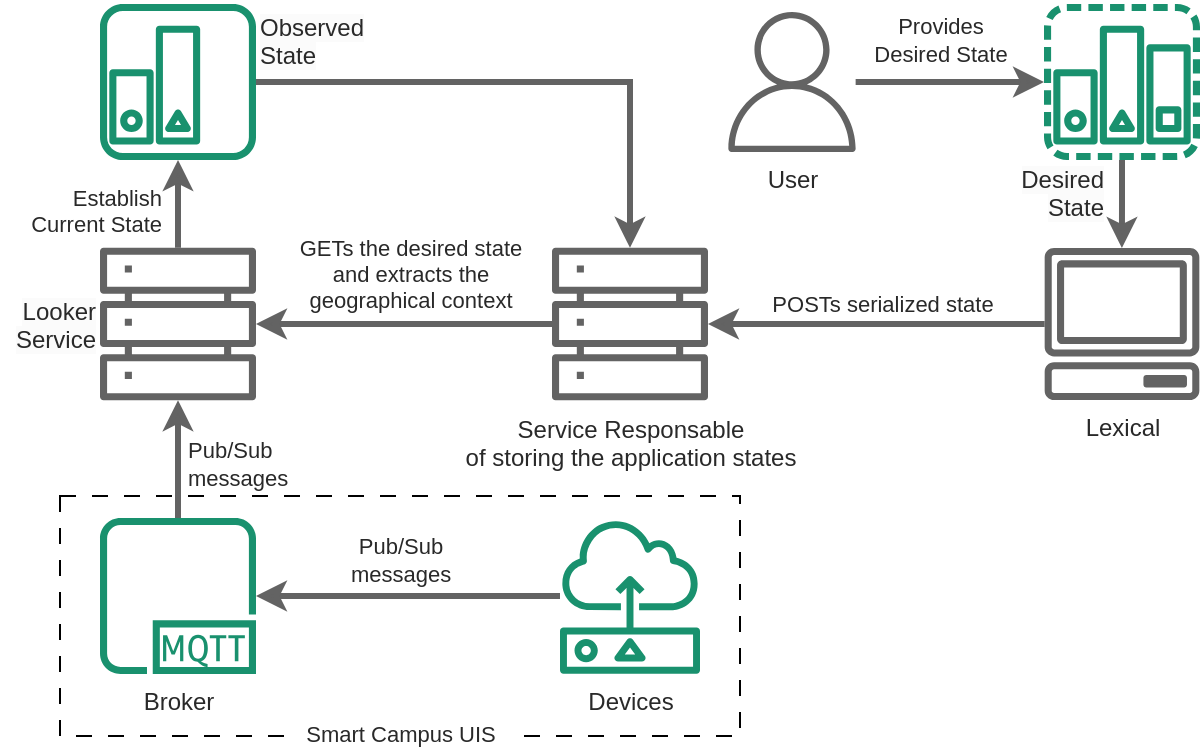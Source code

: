 <mxfile version="22.0.3" type="device">
  <diagram name="Page-1" id="BeeQXuH5mpLVNXQqc5U8">
    <mxGraphModel dx="819" dy="518" grid="1" gridSize="10" guides="1" tooltips="1" connect="1" arrows="1" fold="1" page="1" pageScale="1" pageWidth="850" pageHeight="1100" math="0" shadow="0">
      <root>
        <mxCell id="0" />
        <mxCell id="1" parent="0" />
        <mxCell id="7uoHD_4SpCBYZxMYRfOL-58" value="" style="rounded=0;whiteSpace=wrap;html=1;fontFamily=Helvetica;fontSize=11;fontColor=#292929;fillColor=none;dashed=1;dashPattern=8 8;spacing=0;spacingTop=-2;" vertex="1" parent="1">
          <mxGeometry x="190" y="486" width="340" height="120" as="geometry" />
        </mxCell>
        <mxCell id="7uoHD_4SpCBYZxMYRfOL-3" value="Broker" style="sketch=0;outlineConnect=0;fontColor=#292929;gradientColor=none;fillColor=#19916E;strokeColor=none;dashed=0;verticalLabelPosition=bottom;verticalAlign=top;align=center;html=1;fontSize=12;fontStyle=0;aspect=fixed;pointerEvents=1;shape=mxgraph.aws4.mqtt_protocol;" vertex="1" parent="1">
          <mxGeometry x="210" y="497" width="78" height="78" as="geometry" />
        </mxCell>
        <mxCell id="7uoHD_4SpCBYZxMYRfOL-11" style="edgeStyle=orthogonalEdgeStyle;rounded=0;orthogonalLoop=1;jettySize=auto;html=1;strokeWidth=3;strokeColor=#636363;endArrow=classic;endFill=1;startArrow=none;startFill=0;fontColor=#292929;" edge="1" parent="1" source="7uoHD_4SpCBYZxMYRfOL-5" target="7uoHD_4SpCBYZxMYRfOL-3">
          <mxGeometry relative="1" as="geometry" />
        </mxCell>
        <mxCell id="7uoHD_4SpCBYZxMYRfOL-26" value="Pub/Sub &lt;br&gt;messages" style="edgeLabel;html=1;align=center;verticalAlign=middle;resizable=0;points=[];fontSize=11;fontFamily=Helvetica;fontColor=#292929;" vertex="1" connectable="0" parent="7uoHD_4SpCBYZxMYRfOL-11">
          <mxGeometry x="0.493" y="1" relative="1" as="geometry">
            <mxPoint x="33" y="-19" as="offset" />
          </mxGeometry>
        </mxCell>
        <mxCell id="7uoHD_4SpCBYZxMYRfOL-5" value="Devices" style="sketch=0;outlineConnect=0;fontColor=#292929;gradientColor=none;fillColor=#19916E;strokeColor=none;dashed=0;verticalLabelPosition=bottom;verticalAlign=top;align=center;html=1;fontSize=12;fontStyle=0;aspect=fixed;pointerEvents=1;shape=mxgraph.aws4.sensor;labelBackgroundColor=none;shadow=0;" vertex="1" parent="1">
          <mxGeometry x="440" y="497" width="70" height="78" as="geometry" />
        </mxCell>
        <mxCell id="7uoHD_4SpCBYZxMYRfOL-54" style="edgeStyle=orthogonalEdgeStyle;shape=connector;rounded=0;orthogonalLoop=1;jettySize=auto;html=1;labelBackgroundColor=default;strokeColor=#636363;strokeWidth=3;align=center;verticalAlign=middle;fontFamily=Helvetica;fontSize=11;fontColor=#292929;endArrow=classic;" edge="1" parent="1" source="7uoHD_4SpCBYZxMYRfOL-6" target="7uoHD_4SpCBYZxMYRfOL-13">
          <mxGeometry relative="1" as="geometry" />
        </mxCell>
        <mxCell id="7uoHD_4SpCBYZxMYRfOL-6" value="" style="sketch=0;outlineConnect=0;gradientColor=none;fillColor=#19916E;strokeColor=none;dashed=0;verticalLabelPosition=bottom;verticalAlign=top;align=center;html=1;aspect=fixed;pointerEvents=1;shape=mxgraph.aws4.desired_state;spacing=-1;spacingBottom=1;fontColor=#292929;" vertex="1" parent="1">
          <mxGeometry x="682" y="240" width="78" height="78" as="geometry" />
        </mxCell>
        <mxCell id="7uoHD_4SpCBYZxMYRfOL-34" style="edgeStyle=orthogonalEdgeStyle;shape=connector;rounded=0;orthogonalLoop=1;jettySize=auto;html=1;labelBackgroundColor=default;strokeColor=#636363;strokeWidth=3;align=center;verticalAlign=middle;fontFamily=Helvetica;fontSize=11;fontColor=#292929;endArrow=classic;" edge="1" parent="1" source="7uoHD_4SpCBYZxMYRfOL-8" target="7uoHD_4SpCBYZxMYRfOL-30">
          <mxGeometry relative="1" as="geometry" />
        </mxCell>
        <mxCell id="7uoHD_4SpCBYZxMYRfOL-8" value="" style="sketch=0;outlineConnect=0;fontColor=#292929;gradientColor=none;fillColor=#19916E;strokeColor=none;dashed=0;verticalLabelPosition=bottom;verticalAlign=top;align=center;html=1;fontSize=12;fontStyle=0;aspect=fixed;pointerEvents=1;shape=mxgraph.aws4.reported_state;" vertex="1" parent="1">
          <mxGeometry x="210" y="240" width="78" height="78" as="geometry" />
        </mxCell>
        <mxCell id="7uoHD_4SpCBYZxMYRfOL-18" style="edgeStyle=orthogonalEdgeStyle;shape=connector;rounded=0;orthogonalLoop=1;jettySize=auto;html=1;labelBackgroundColor=default;strokeColor=#636363;strokeWidth=3;align=center;verticalAlign=middle;fontFamily=Helvetica;fontSize=11;fontColor=#292929;endArrow=classic;" edge="1" parent="1" source="7uoHD_4SpCBYZxMYRfOL-13" target="7uoHD_4SpCBYZxMYRfOL-30">
          <mxGeometry relative="1" as="geometry">
            <mxPoint x="698.0" y="399.0" as="targetPoint" />
          </mxGeometry>
        </mxCell>
        <mxCell id="7uoHD_4SpCBYZxMYRfOL-25" value="POSTs serialized state" style="edgeLabel;html=1;align=center;verticalAlign=middle;resizable=0;points=[];fontSize=11;fontFamily=Helvetica;fontColor=#292929;labelBackgroundColor=none;" vertex="1" connectable="0" parent="7uoHD_4SpCBYZxMYRfOL-18">
          <mxGeometry x="0.199" relative="1" as="geometry">
            <mxPoint x="19" y="-10" as="offset" />
          </mxGeometry>
        </mxCell>
        <mxCell id="7uoHD_4SpCBYZxMYRfOL-13" value="Lexical" style="sketch=0;outlineConnect=0;fontColor=#292929;gradientColor=none;fillColor=#636363;strokeColor=none;dashed=0;verticalLabelPosition=bottom;verticalAlign=top;align=center;html=1;fontSize=12;fontStyle=0;aspect=fixed;pointerEvents=1;shape=mxgraph.aws4.client;fontFamily=Helvetica;" vertex="1" parent="1">
          <mxGeometry x="682" y="362" width="78" height="76" as="geometry" />
        </mxCell>
        <mxCell id="7uoHD_4SpCBYZxMYRfOL-15" style="edgeStyle=orthogonalEdgeStyle;shape=connector;rounded=0;orthogonalLoop=1;jettySize=auto;html=1;labelBackgroundColor=default;strokeColor=#636363;strokeWidth=3;align=center;verticalAlign=middle;fontFamily=Helvetica;fontSize=11;fontColor=#292929;endArrow=none;startArrow=classic;startFill=1;endFill=0;" edge="1" parent="1" source="7uoHD_4SpCBYZxMYRfOL-14" target="7uoHD_4SpCBYZxMYRfOL-3">
          <mxGeometry relative="1" as="geometry">
            <Array as="points">
              <mxPoint x="249" y="530" />
            </Array>
          </mxGeometry>
        </mxCell>
        <mxCell id="7uoHD_4SpCBYZxMYRfOL-42" style="edgeStyle=orthogonalEdgeStyle;shape=connector;rounded=0;orthogonalLoop=1;jettySize=auto;html=1;labelBackgroundColor=default;strokeColor=#636363;strokeWidth=3;align=center;verticalAlign=middle;fontFamily=Helvetica;fontSize=11;fontColor=#292929;endArrow=classic;" edge="1" parent="1" source="7uoHD_4SpCBYZxMYRfOL-14" target="7uoHD_4SpCBYZxMYRfOL-8">
          <mxGeometry relative="1" as="geometry">
            <Array as="points">
              <mxPoint x="249" y="249" />
            </Array>
          </mxGeometry>
        </mxCell>
        <mxCell id="7uoHD_4SpCBYZxMYRfOL-51" style="edgeStyle=orthogonalEdgeStyle;shape=connector;rounded=0;orthogonalLoop=1;jettySize=auto;html=1;labelBackgroundColor=default;strokeColor=#636363;strokeWidth=3;align=center;verticalAlign=middle;fontFamily=Helvetica;fontSize=11;fontColor=#292929;endArrow=classic;" edge="1" parent="1" source="7uoHD_4SpCBYZxMYRfOL-20" target="7uoHD_4SpCBYZxMYRfOL-6">
          <mxGeometry relative="1" as="geometry" />
        </mxCell>
        <mxCell id="7uoHD_4SpCBYZxMYRfOL-20" value="User" style="sketch=0;outlineConnect=0;fontColor=#292929;gradientColor=none;fillColor=#636363;strokeColor=none;dashed=0;verticalLabelPosition=bottom;verticalAlign=top;align=center;html=1;fontSize=12;fontStyle=0;aspect=fixed;pointerEvents=1;shape=mxgraph.aws4.user;fontFamily=Helvetica;" vertex="1" parent="1">
          <mxGeometry x="521" y="244" width="70" height="70" as="geometry" />
        </mxCell>
        <mxCell id="7uoHD_4SpCBYZxMYRfOL-29" value="Pub/Sub &lt;br&gt;messages" style="edgeLabel;html=1;align=left;verticalAlign=middle;resizable=0;points=[];fontSize=11;fontFamily=Helvetica;fontColor=#292929;" vertex="1" connectable="0" parent="1">
          <mxGeometry x="252" y="470.0" as="geometry" />
        </mxCell>
        <mxCell id="7uoHD_4SpCBYZxMYRfOL-40" style="edgeStyle=orthogonalEdgeStyle;shape=connector;rounded=0;orthogonalLoop=1;jettySize=auto;html=1;labelBackgroundColor=default;strokeColor=#636363;strokeWidth=3;align=center;verticalAlign=middle;fontFamily=Helvetica;fontSize=11;fontColor=#292929;endArrow=classic;" edge="1" parent="1" source="7uoHD_4SpCBYZxMYRfOL-30" target="7uoHD_4SpCBYZxMYRfOL-14">
          <mxGeometry relative="1" as="geometry" />
        </mxCell>
        <mxCell id="7uoHD_4SpCBYZxMYRfOL-41" value="GETs the desired state&lt;br style=&quot;border-color: var(--border-color);&quot;&gt;and extracts the&lt;br style=&quot;border-color: var(--border-color);&quot;&gt;geographical context" style="edgeLabel;html=1;align=center;verticalAlign=middle;resizable=0;points=[];fontSize=11;fontFamily=Helvetica;fontColor=#292929;" vertex="1" connectable="0" parent="7uoHD_4SpCBYZxMYRfOL-40">
          <mxGeometry x="0.141" y="-2" relative="1" as="geometry">
            <mxPoint x="13" y="-23" as="offset" />
          </mxGeometry>
        </mxCell>
        <mxCell id="7uoHD_4SpCBYZxMYRfOL-30" value="Service Responsable&lt;br&gt;of storing the application states" style="sketch=0;outlineConnect=0;fontColor=#292929;gradientColor=none;fillColor=#636363;strokeColor=none;dashed=0;verticalLabelPosition=bottom;verticalAlign=top;align=center;html=1;fontSize=12;fontStyle=0;aspect=fixed;pointerEvents=1;shape=mxgraph.aws4.servers;fontFamily=Helvetica;" vertex="1" parent="1">
          <mxGeometry x="436" y="361" width="78" height="78" as="geometry" />
        </mxCell>
        <mxCell id="7uoHD_4SpCBYZxMYRfOL-43" value="&lt;span style=&quot;font-family: Helvetica; font-size: 11px; font-style: normal; font-variant-ligatures: normal; font-variant-caps: normal; font-weight: 400; letter-spacing: normal; orphans: 2; text-indent: 0px; text-transform: none; widows: 2; word-spacing: 0px; -webkit-text-stroke-width: 0px; text-decoration-thickness: initial; text-decoration-style: initial; text-decoration-color: initial; float: none; display: inline !important;&quot;&gt;Establish&lt;/span&gt;&lt;br style=&quot;border-color: var(--border-color); font-family: Helvetica; font-size: 11px; font-style: normal; font-variant-ligatures: normal; font-variant-caps: normal; font-weight: 400; letter-spacing: normal; orphans: 2; text-indent: 0px; text-transform: none; widows: 2; word-spacing: 0px; -webkit-text-stroke-width: 0px; text-decoration-thickness: initial; text-decoration-style: initial; text-decoration-color: initial;&quot;&gt;&lt;span style=&quot;font-family: Helvetica; font-size: 11px; font-style: normal; font-variant-ligatures: normal; font-variant-caps: normal; font-weight: 400; letter-spacing: normal; orphans: 2; text-indent: 0px; text-transform: none; widows: 2; word-spacing: 0px; -webkit-text-stroke-width: 0px; text-decoration-thickness: initial; text-decoration-style: initial; text-decoration-color: initial; float: none; display: inline !important;&quot;&gt;Current State&lt;/span&gt;" style="text;whiteSpace=wrap;html=1;fontSize=11;fontFamily=Helvetica;fontColor=#292929;align=right;" vertex="1" parent="1">
          <mxGeometry x="173" y="324" width="70" height="39" as="geometry" />
        </mxCell>
        <mxCell id="7uoHD_4SpCBYZxMYRfOL-46" value="" style="group;fillColor=none;fontColor=#292929;" vertex="1" connectable="0" parent="1">
          <mxGeometry x="160" y="361" width="128" height="78" as="geometry" />
        </mxCell>
        <mxCell id="7uoHD_4SpCBYZxMYRfOL-14" value="" style="sketch=0;outlineConnect=0;fontColor=#292929;gradientColor=none;fillColor=#636363;strokeColor=none;dashed=0;verticalLabelPosition=bottom;verticalAlign=top;align=center;html=1;fontSize=12;fontStyle=0;aspect=fixed;pointerEvents=1;shape=mxgraph.aws4.servers;fontFamily=Helvetica;" vertex="1" parent="7uoHD_4SpCBYZxMYRfOL-46">
          <mxGeometry x="50" width="78" height="78" as="geometry" />
        </mxCell>
        <mxCell id="7uoHD_4SpCBYZxMYRfOL-45" value="&lt;span style=&quot;font-family: Helvetica; font-size: 12px; font-style: normal; font-variant-ligatures: normal; font-variant-caps: normal; font-weight: 400; letter-spacing: normal; orphans: 2; text-indent: 0px; text-transform: none; widows: 2; word-spacing: 0px; -webkit-text-stroke-width: 0px; background-color: rgb(251, 251, 251); text-decoration-thickness: initial; text-decoration-style: initial; text-decoration-color: initial; float: none; display: inline !important;&quot;&gt;Looker&lt;br&gt;Service&lt;br&gt;&lt;/span&gt;" style="text;whiteSpace=wrap;html=1;fontSize=11;fontFamily=Helvetica;fontColor=#292929;align=right;" vertex="1" parent="7uoHD_4SpCBYZxMYRfOL-46">
          <mxGeometry y="19" width="50" height="40" as="geometry" />
        </mxCell>
        <mxCell id="7uoHD_4SpCBYZxMYRfOL-48" value="Provides&lt;br&gt;Desired State" style="edgeLabel;html=1;align=center;verticalAlign=middle;resizable=0;points=[];fontSize=11;fontFamily=Helvetica;fontColor=#292929;labelBackgroundColor=none;" vertex="1" connectable="0" parent="1">
          <mxGeometry x="630" y="258.004" as="geometry" />
        </mxCell>
        <mxCell id="7uoHD_4SpCBYZxMYRfOL-56" value="&lt;span style=&quot;font-family: Helvetica; font-size: 12px; font-style: normal; font-variant-ligatures: normal; font-variant-caps: normal; font-weight: 400; letter-spacing: normal; orphans: 2; text-indent: 0px; text-transform: none; widows: 2; word-spacing: 0px; -webkit-text-stroke-width: 0px; background-color: rgb(251, 251, 251); text-decoration-thickness: initial; text-decoration-style: initial; text-decoration-color: initial; float: none; display: inline !important;&quot;&gt;Desired State&lt;/span&gt;" style="text;whiteSpace=wrap;html=1;fontSize=11;fontFamily=Helvetica;fontColor=#292929;align=right;" vertex="1" parent="1">
          <mxGeometry x="664" y="314" width="50" height="40" as="geometry" />
        </mxCell>
        <mxCell id="7uoHD_4SpCBYZxMYRfOL-57" value="&lt;span style=&quot;font-family: Helvetica; font-size: 12px; font-style: normal; font-variant-ligatures: normal; font-variant-caps: normal; font-weight: 400; letter-spacing: normal; orphans: 2; text-align: center; text-indent: 0px; text-transform: none; widows: 2; word-spacing: 0px; -webkit-text-stroke-width: 0px; background-color: rgb(251, 251, 251); text-decoration-thickness: initial; text-decoration-style: initial; text-decoration-color: initial; float: none; display: inline !important;&quot;&gt;Observed&lt;br&gt;State&lt;/span&gt;" style="text;whiteSpace=wrap;html=1;fontSize=11;fontFamily=Helvetica;fontColor=#292929;" vertex="1" parent="1">
          <mxGeometry x="288" y="238" width="50" height="40" as="geometry" />
        </mxCell>
        <mxCell id="7uoHD_4SpCBYZxMYRfOL-59" value="&amp;nbsp; Smart Campus UIS&amp;nbsp;&amp;nbsp;" style="text;html=1;align=center;verticalAlign=top;resizable=0;points=[];autosize=1;strokeColor=none;fillColor=none;fontSize=11;fontFamily=Helvetica;fontColor=#292929;spacing=0;labelBackgroundColor=default;" vertex="1" parent="1">
          <mxGeometry x="295" y="594" width="130" height="20" as="geometry" />
        </mxCell>
      </root>
    </mxGraphModel>
  </diagram>
</mxfile>
